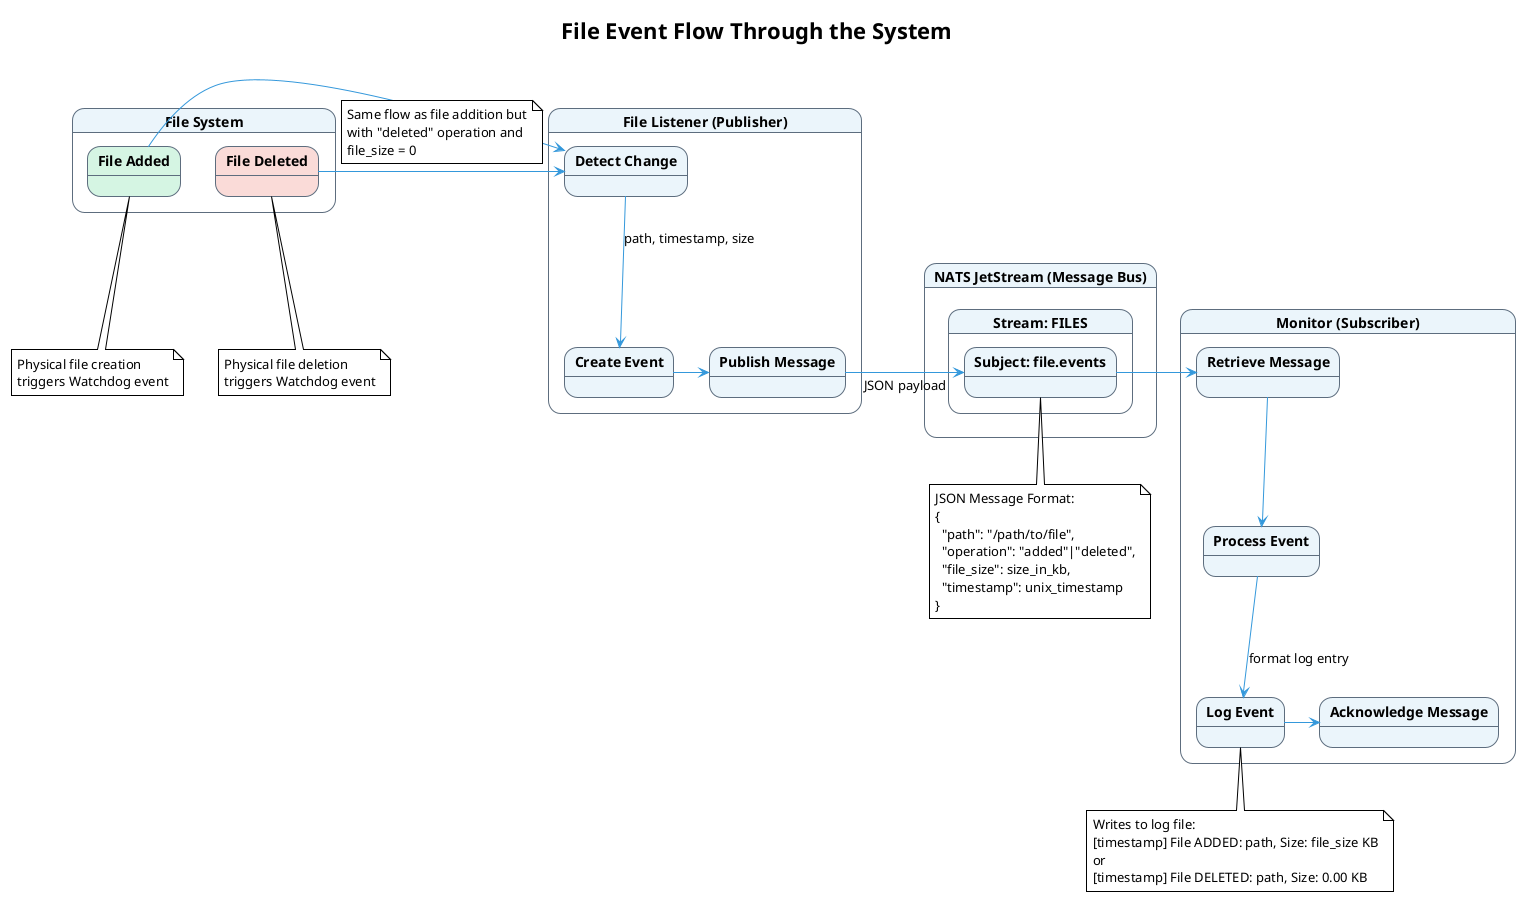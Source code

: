 @startuml
' left to right direction

!theme plain
skinparam backgroundColor white
skinparam stateBorderColor #5D6D7E
skinparam stateBackgroundColor #EBF5FB
skinparam stateFontStyle bold
skinparam arrowColor #3498DB

title File Event Flow Through the System

state "File System" as FS {
  state "File Added" as FileAdded #D5F5E3
  state "File Deleted" as FileDeleted #FADBD8
}

state "File Listener (Publisher)" as Publisher {
  state "Detect Change" as DetectChange
  state "Create Event" as CreateEvent
  state "Publish Message" as PublishMessage
}

state "NATS JetStream (Message Bus)" as MessageBus {
  state "Stream: FILES" as Stream {
    state "Subject: file.events" as Subject
  }
}

state "Monitor (Subscriber)" as Subscriber {
  state "Retrieve Message" as RetrieveMessage
  state "Process Event" as ProcessEvent 
  state "Log Event" as LogEvent
  state "Acknowledge Message" as AckMessage
}

' File addition flow
FileAdded -right-> DetectChange
DetectChange -down-> CreateEvent : path, timestamp, size
CreateEvent -right-> PublishMessage
PublishMessage -right-> Subject : JSON payload
Subject -right-> RetrieveMessage
RetrieveMessage -down-> ProcessEvent
ProcessEvent -down-> LogEvent : format log entry
LogEvent -right-> AckMessage
AckMessage -up[hidden]-> RetrieveMessage

' File deletion flow (simplified to show only the differences)
FileDeleted -right-> DetectChange
note on link
  Same flow as file addition but
  with "deleted" operation and 
  file_size = 0
end note

note bottom of FileAdded
  Physical file creation 
  triggers Watchdog event
end note

note bottom of FileDeleted
  Physical file deletion
  triggers Watchdog event
end note

note bottom of Subject
  JSON Message Format:
  {
    "path": "/path/to/file",
    "operation": "added"|"deleted",
    "file_size": size_in_kb,
    "timestamp": unix_timestamp
  }
end note

note bottom of LogEvent
  Writes to log file:
  [timestamp] File ADDED: path, Size: file_size KB
  or
  [timestamp] File DELETED: path, Size: 0.00 KB
end note

@enduml